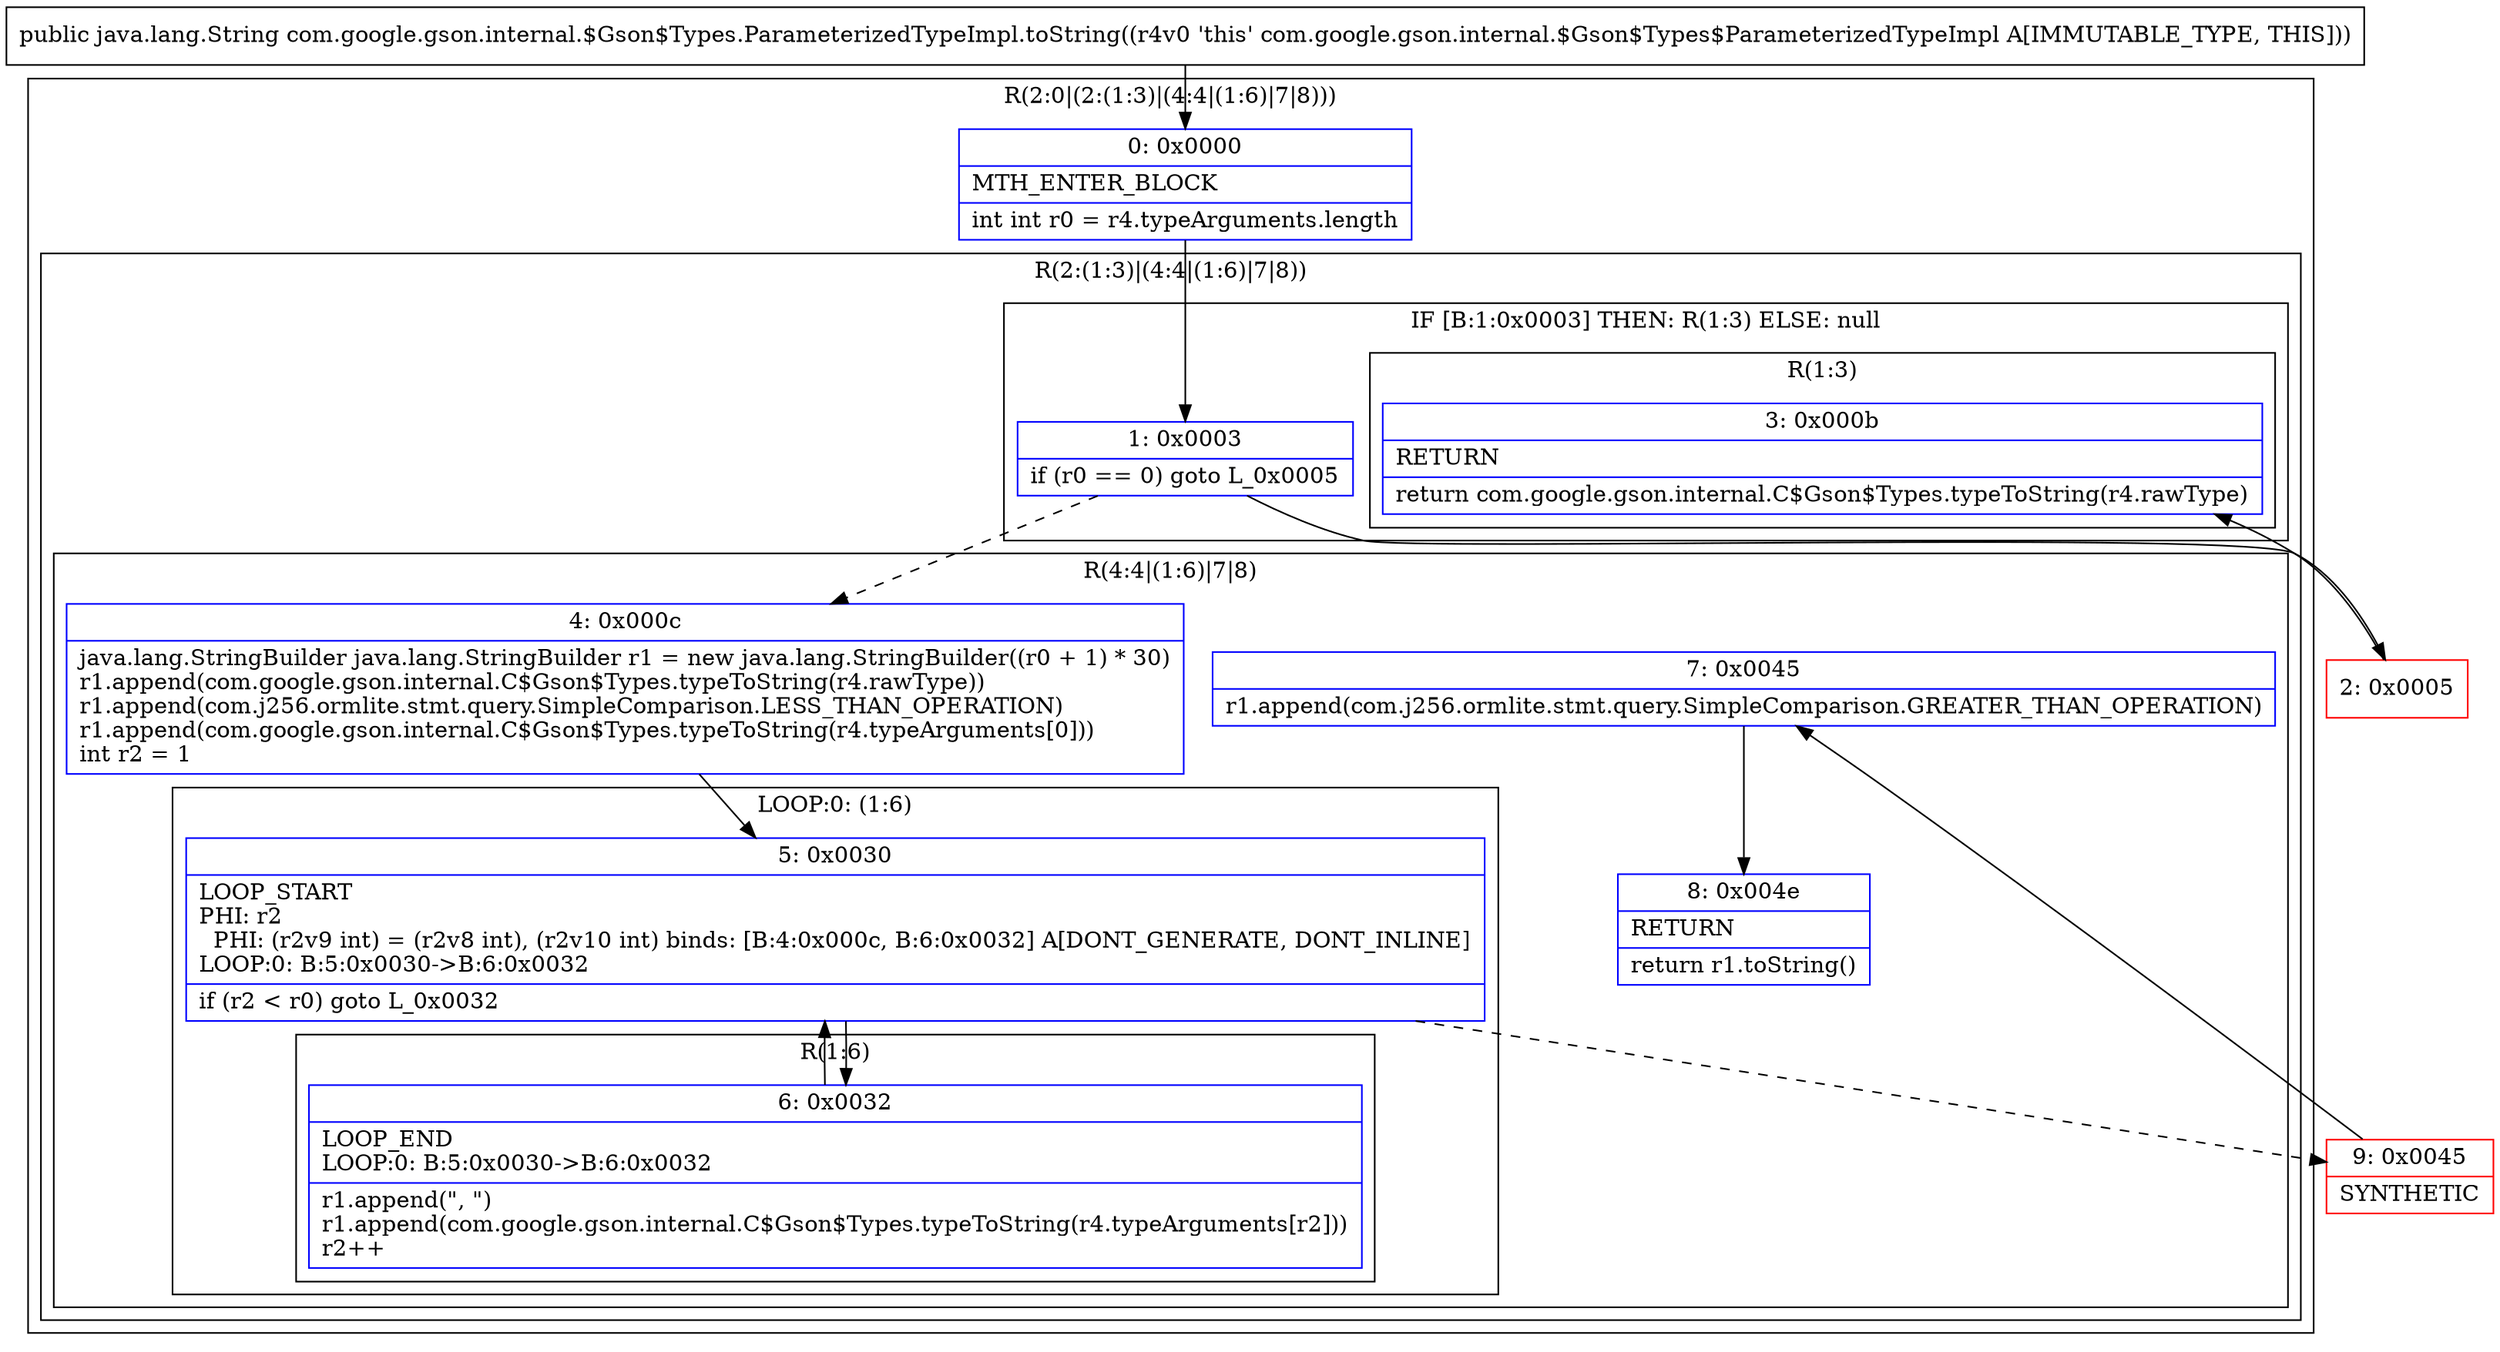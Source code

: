 digraph "CFG forcom.google.gson.internal.$Gson$Types.ParameterizedTypeImpl.toString()Ljava\/lang\/String;" {
subgraph cluster_Region_2021165707 {
label = "R(2:0|(2:(1:3)|(4:4|(1:6)|7|8)))";
node [shape=record,color=blue];
Node_0 [shape=record,label="{0\:\ 0x0000|MTH_ENTER_BLOCK\l|int int r0 = r4.typeArguments.length\l}"];
subgraph cluster_Region_901717664 {
label = "R(2:(1:3)|(4:4|(1:6)|7|8))";
node [shape=record,color=blue];
subgraph cluster_IfRegion_1483750986 {
label = "IF [B:1:0x0003] THEN: R(1:3) ELSE: null";
node [shape=record,color=blue];
Node_1 [shape=record,label="{1\:\ 0x0003|if (r0 == 0) goto L_0x0005\l}"];
subgraph cluster_Region_1742851495 {
label = "R(1:3)";
node [shape=record,color=blue];
Node_3 [shape=record,label="{3\:\ 0x000b|RETURN\l|return com.google.gson.internal.C$Gson$Types.typeToString(r4.rawType)\l}"];
}
}
subgraph cluster_Region_1317373191 {
label = "R(4:4|(1:6)|7|8)";
node [shape=record,color=blue];
Node_4 [shape=record,label="{4\:\ 0x000c|java.lang.StringBuilder java.lang.StringBuilder r1 = new java.lang.StringBuilder((r0 + 1) * 30)\lr1.append(com.google.gson.internal.C$Gson$Types.typeToString(r4.rawType))\lr1.append(com.j256.ormlite.stmt.query.SimpleComparison.LESS_THAN_OPERATION)\lr1.append(com.google.gson.internal.C$Gson$Types.typeToString(r4.typeArguments[0]))\lint r2 = 1\l}"];
subgraph cluster_LoopRegion_691673116 {
label = "LOOP:0: (1:6)";
node [shape=record,color=blue];
Node_5 [shape=record,label="{5\:\ 0x0030|LOOP_START\lPHI: r2 \l  PHI: (r2v9 int) = (r2v8 int), (r2v10 int) binds: [B:4:0x000c, B:6:0x0032] A[DONT_GENERATE, DONT_INLINE]\lLOOP:0: B:5:0x0030\-\>B:6:0x0032\l|if (r2 \< r0) goto L_0x0032\l}"];
subgraph cluster_Region_355136354 {
label = "R(1:6)";
node [shape=record,color=blue];
Node_6 [shape=record,label="{6\:\ 0x0032|LOOP_END\lLOOP:0: B:5:0x0030\-\>B:6:0x0032\l|r1.append(\", \")\lr1.append(com.google.gson.internal.C$Gson$Types.typeToString(r4.typeArguments[r2]))\lr2++\l}"];
}
}
Node_7 [shape=record,label="{7\:\ 0x0045|r1.append(com.j256.ormlite.stmt.query.SimpleComparison.GREATER_THAN_OPERATION)\l}"];
Node_8 [shape=record,label="{8\:\ 0x004e|RETURN\l|return r1.toString()\l}"];
}
}
}
Node_2 [shape=record,color=red,label="{2\:\ 0x0005}"];
Node_9 [shape=record,color=red,label="{9\:\ 0x0045|SYNTHETIC\l}"];
MethodNode[shape=record,label="{public java.lang.String com.google.gson.internal.$Gson$Types.ParameterizedTypeImpl.toString((r4v0 'this' com.google.gson.internal.$Gson$Types$ParameterizedTypeImpl A[IMMUTABLE_TYPE, THIS])) }"];
MethodNode -> Node_0;
Node_0 -> Node_1;
Node_1 -> Node_2;
Node_1 -> Node_4[style=dashed];
Node_4 -> Node_5;
Node_5 -> Node_6;
Node_5 -> Node_9[style=dashed];
Node_6 -> Node_5;
Node_7 -> Node_8;
Node_2 -> Node_3;
Node_9 -> Node_7;
}

